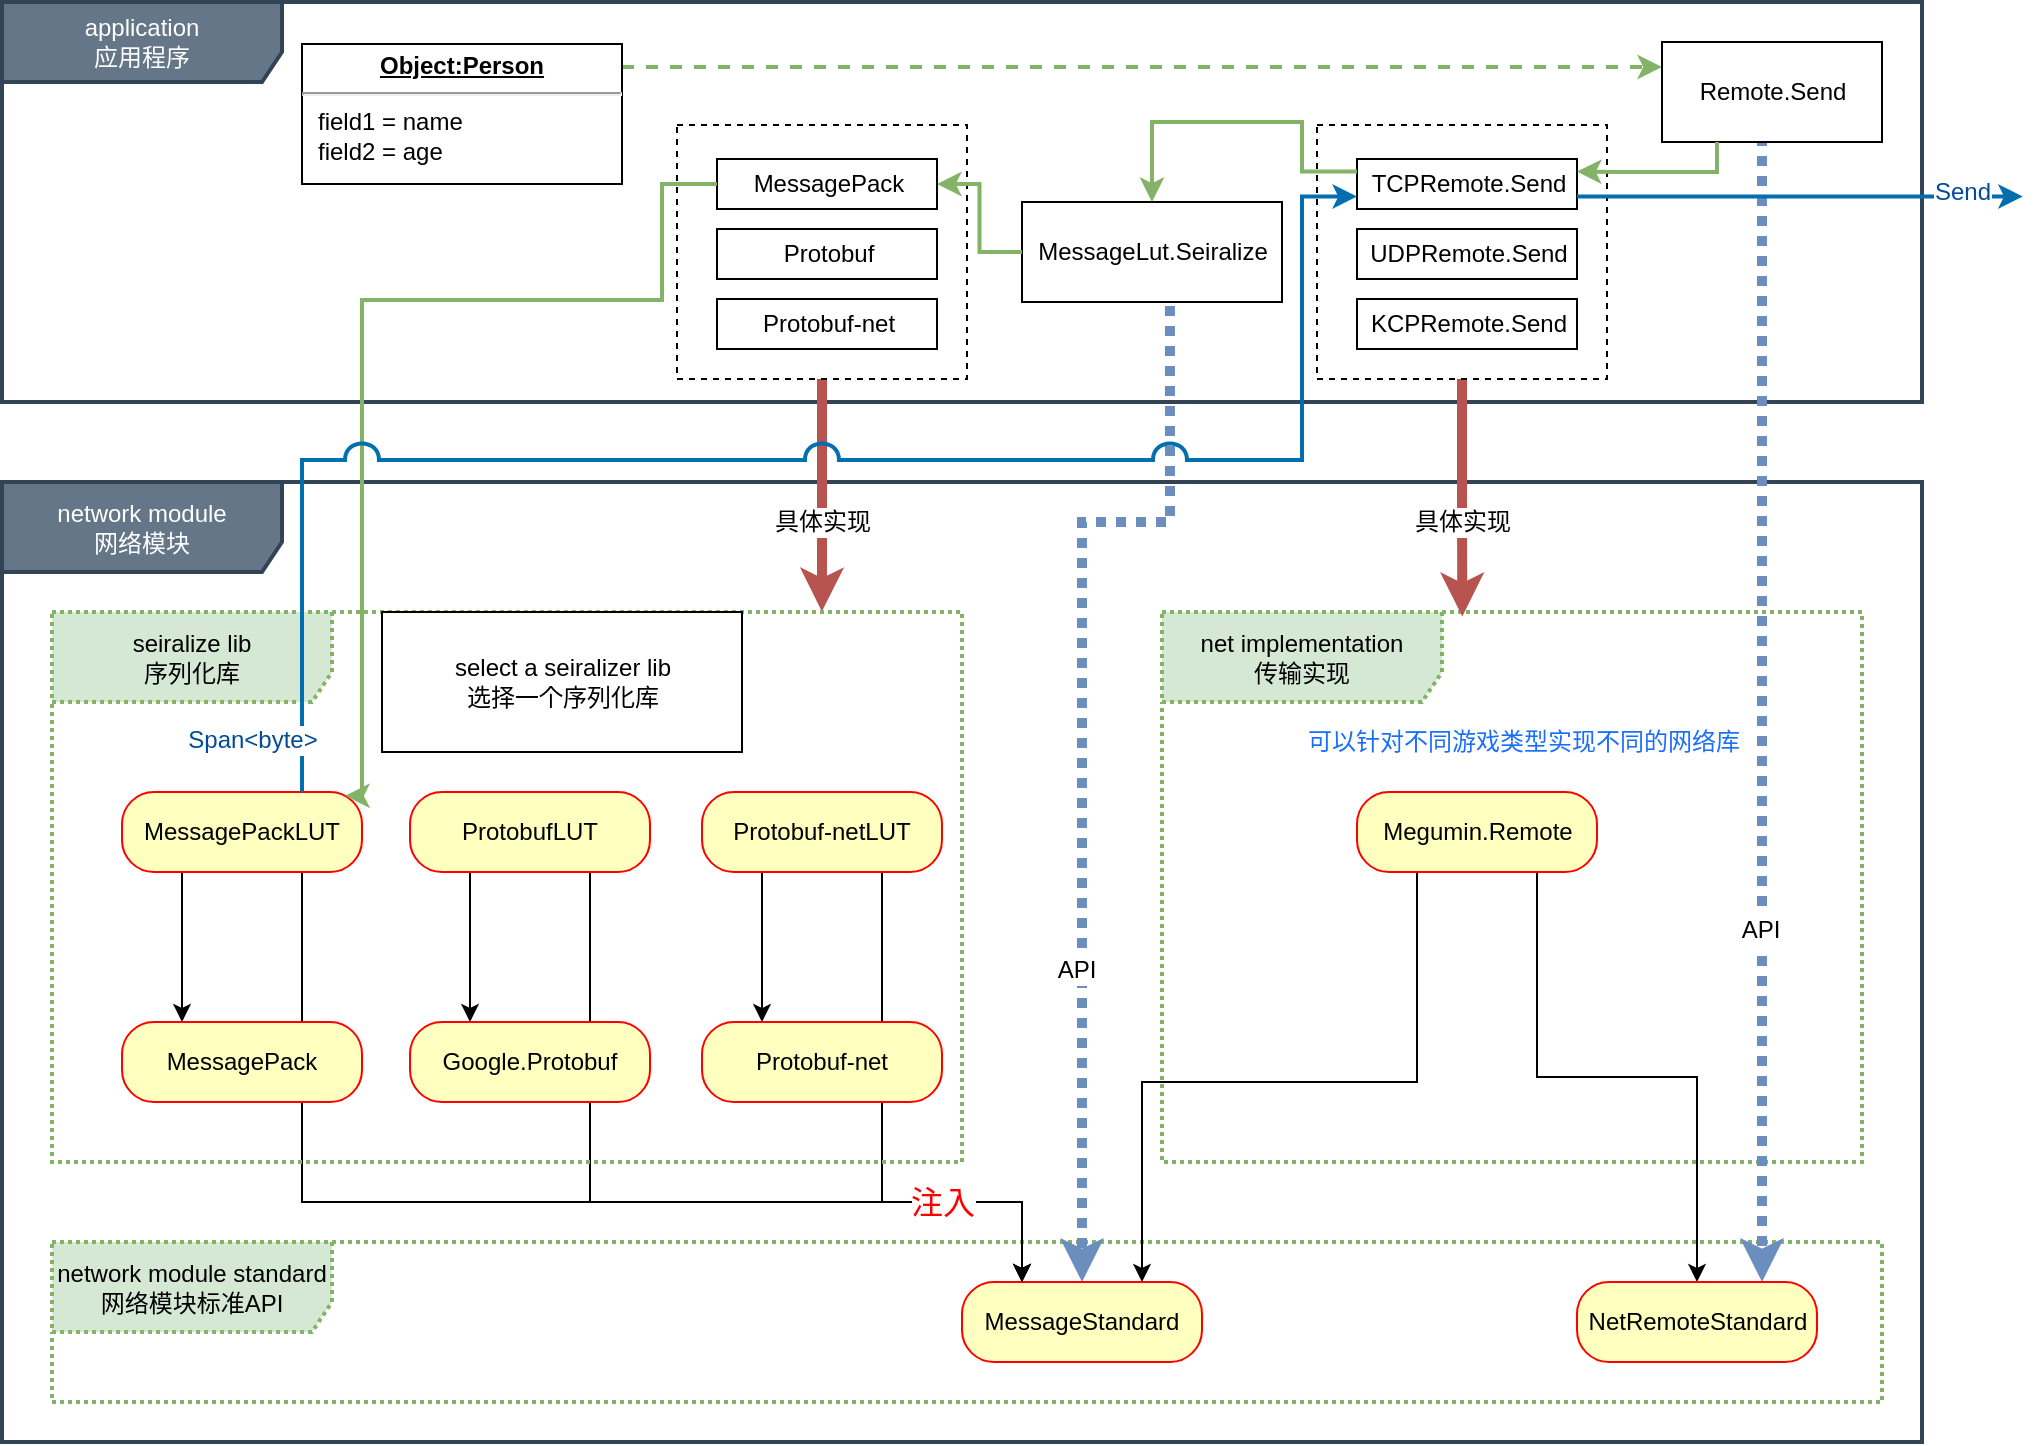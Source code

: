 <mxfile scale="1" border="20" disableSvgWarning="true">
    <diagram name="Page-1" id="58cdce13-f638-feb5-8d6f-7d28b1aa9fa0">
        <mxGraphModel dx="1111" dy="800" grid="1" gridSize="10" guides="1" tooltips="1" connect="1" arrows="1" fold="1" page="1" pageScale="1" pageWidth="1100" pageHeight="850" background="#ffffff" math="0" shadow="0">
            <root>
                <mxCell id="0"/>
                <mxCell id="1" parent="0"/>
                <mxCell id="20" value="network module&lt;br&gt;网络模块" style="shape=umlFrame;whiteSpace=wrap;html=1;width=140;height=45;fillColor=#647687;strokeColor=#314354;fontColor=#ffffff;strokeWidth=2;" parent="1" vertex="1">
                    <mxGeometry x="80" y="280" width="960" height="480" as="geometry"/>
                </mxCell>
                <mxCell id="Yj0L8lBHKAYGmaURv_ew-73" value="network module standard&lt;br&gt;网络模块标准API" style="shape=umlFrame;whiteSpace=wrap;html=1;width=140;height=45;dashed=1;strokeColor=#82b366;fillColor=#d5e8d4;strokeWidth=2;dashPattern=1 1;fontColor=#000000;" parent="1" vertex="1">
                    <mxGeometry x="105" y="660" width="915" height="80" as="geometry"/>
                </mxCell>
                <mxCell id="Yj0L8lBHKAYGmaURv_ew-77" value="&lt;font color=&quot;#000000&quot;&gt;net implementation&lt;br&gt;传输实现&lt;/font&gt;" style="shape=umlFrame;whiteSpace=wrap;html=1;width=140;height=45;dashed=1;strokeColor=#82b366;fillColor=#d5e8d4;strokeWidth=2;dashPattern=1 1;" parent="1" vertex="1">
                    <mxGeometry x="660" y="345" width="350" height="275" as="geometry"/>
                </mxCell>
                <mxCell id="19" value="application&lt;br&gt;应用程序" style="shape=umlFrame;whiteSpace=wrap;html=1;width=140;height=40;fillColor=#647687;strokeColor=#314354;fontColor=#ffffff;strokeWidth=2;" parent="1" vertex="1">
                    <mxGeometry x="80" y="40" width="960" height="200" as="geometry"/>
                </mxCell>
                <mxCell id="42" style="edgeStyle=orthogonalEdgeStyle;rounded=0;jumpStyle=arc;jumpSize=15;html=1;shadow=0;jettySize=auto;orthogonalLoop=1;strokeWidth=5;dashed=1;dashPattern=1 1;strokeColor=#6c8ebf;fillColor=#dae8fc;" parent="1" target="2" edge="1">
                    <mxGeometry relative="1" as="geometry">
                        <Array as="points">
                            <mxPoint x="960" y="87"/>
                        </Array>
                        <mxPoint x="960" y="87" as="sourcePoint"/>
                    </mxGeometry>
                </mxCell>
                <mxCell id="47" value="API" style="text;html=1;resizable=0;points=[];align=center;verticalAlign=middle;labelBackgroundColor=#ffffff;" parent="42" vertex="1" connectable="0">
                    <mxGeometry x="0.406" y="-1" relative="1" as="geometry">
                        <mxPoint as="offset"/>
                    </mxGeometry>
                </mxCell>
                <mxCell id="2" value="NetRemoteStandard" style="rounded=1;whiteSpace=wrap;html=1;arcSize=40;fontColor=#000000;fillColor=#ffffc0;strokeColor=#ff0000;" parent="1" vertex="1">
                    <mxGeometry x="867.5" y="680" width="120" height="40" as="geometry"/>
                </mxCell>
                <mxCell id="71" style="edgeStyle=orthogonalEdgeStyle;rounded=0;html=1;jettySize=auto;orthogonalLoop=1;strokeColor=#b85450;strokeWidth=5;fillColor=#f8cecc;exitX=0.5;exitY=1;exitDx=0;exitDy=0;entryX=0.429;entryY=0.008;entryDx=0;entryDy=0;entryPerimeter=0;" parent="1" source="LpcbZSzhfcztyRUosMWK-76" target="Yj0L8lBHKAYGmaURv_ew-77" edge="1">
                    <mxGeometry relative="1" as="geometry">
                        <mxPoint x="810" y="240" as="sourcePoint"/>
                        <mxPoint x="810" y="330" as="targetPoint"/>
                        <Array as="points"/>
                    </mxGeometry>
                </mxCell>
                <mxCell id="72" value="具体实现" style="text;html=1;resizable=0;points=[];align=center;verticalAlign=middle;labelBackgroundColor=#ffffff;" parent="71" vertex="1" connectable="0">
                    <mxGeometry x="-0.352" y="-2" relative="1" as="geometry">
                        <mxPoint x="2" y="33" as="offset"/>
                    </mxGeometry>
                </mxCell>
                <mxCell id="Yj0L8lBHKAYGmaURv_ew-82" style="edgeStyle=orthogonalEdgeStyle;rounded=0;html=1;exitX=0.75;exitY=1;exitDx=0;exitDy=0;entryX=0.5;entryY=0;entryDx=0;entryDy=0;jettySize=auto;orthogonalLoop=1;" parent="1" source="4" target="2" edge="1">
                    <mxGeometry relative="1" as="geometry"/>
                </mxCell>
                <mxCell id="yL-3vqy_kVXtS4JrEuSm-72" style="edgeStyle=orthogonalEdgeStyle;rounded=0;orthogonalLoop=1;jettySize=auto;html=1;entryX=0.75;entryY=0;entryDx=0;entryDy=0;exitX=0.25;exitY=1;exitDx=0;exitDy=0;" parent="1" source="4" target="7" edge="1">
                    <mxGeometry relative="1" as="geometry">
                        <Array as="points">
                            <mxPoint x="788" y="580"/>
                            <mxPoint x="650" y="580"/>
                        </Array>
                    </mxGeometry>
                </mxCell>
                <mxCell id="4" value="Megumin.Remote" style="rounded=1;whiteSpace=wrap;html=1;arcSize=40;fontColor=#000000;fillColor=#ffffc0;strokeColor=#ff0000;" parent="1" vertex="1">
                    <mxGeometry x="757.5" y="435" width="120" height="40" as="geometry"/>
                </mxCell>
                <mxCell id="41" style="edgeStyle=orthogonalEdgeStyle;rounded=0;jumpStyle=arc;jumpSize=15;html=1;shadow=0;jettySize=auto;orthogonalLoop=1;strokeWidth=5;fillColor=#dae8fc;strokeColor=#6c8ebf;dashed=1;dashPattern=1 1;exitX=0.569;exitY=1.04;exitDx=0;exitDy=0;exitPerimeter=0;entryX=0.5;entryY=0;entryDx=0;entryDy=0;" parent="1" source="61" target="7" edge="1">
                    <mxGeometry relative="1" as="geometry">
                        <Array as="points">
                            <mxPoint x="664" y="300"/>
                            <mxPoint x="620" y="300"/>
                        </Array>
                    </mxGeometry>
                </mxCell>
                <mxCell id="46" value="API" style="text;html=1;resizable=0;points=[];align=center;verticalAlign=middle;labelBackgroundColor=#ffffff;" parent="41" vertex="1" connectable="0">
                    <mxGeometry x="0.411" y="-3" relative="1" as="geometry">
                        <mxPoint as="offset"/>
                    </mxGeometry>
                </mxCell>
                <mxCell id="7" value="MessageStandard" style="rounded=1;whiteSpace=wrap;html=1;arcSize=40;fontColor=#000000;fillColor=#ffffc0;strokeColor=#ff0000;" parent="1" vertex="1">
                    <mxGeometry x="560" y="680" width="120" height="40" as="geometry"/>
                </mxCell>
                <mxCell id="Yj0L8lBHKAYGmaURv_ew-83" style="edgeStyle=orthogonalEdgeStyle;rounded=0;html=1;exitX=0.25;exitY=1;exitDx=0;exitDy=0;entryX=0.25;entryY=0;entryDx=0;entryDy=0;jettySize=auto;orthogonalLoop=1;" parent="1" source="11" target="26" edge="1">
                    <mxGeometry relative="1" as="geometry"/>
                </mxCell>
                <mxCell id="Yj0L8lBHKAYGmaURv_ew-86" style="edgeStyle=orthogonalEdgeStyle;rounded=0;html=1;exitX=0.75;exitY=1;exitDx=0;exitDy=0;entryX=0.25;entryY=0;entryDx=0;entryDy=0;jettySize=auto;orthogonalLoop=1;" parent="1" source="11" target="7" edge="1">
                    <mxGeometry relative="1" as="geometry">
                        <Array as="points">
                            <mxPoint x="230" y="640"/>
                            <mxPoint x="590" y="640"/>
                        </Array>
                    </mxGeometry>
                </mxCell>
                <mxCell id="11" value="MessagePackLUT" style="rounded=1;whiteSpace=wrap;html=1;arcSize=40;fontColor=#000000;fillColor=#ffffc0;strokeColor=#ff0000;" parent="1" vertex="1">
                    <mxGeometry x="140" y="435" width="120" height="40" as="geometry"/>
                </mxCell>
                <mxCell id="Yj0L8lBHKAYGmaURv_ew-85" style="edgeStyle=orthogonalEdgeStyle;rounded=0;html=1;exitX=0.25;exitY=1;exitDx=0;exitDy=0;entryX=0.25;entryY=0;entryDx=0;entryDy=0;jettySize=auto;orthogonalLoop=1;" parent="1" source="12" target="30" edge="1">
                    <mxGeometry relative="1" as="geometry"/>
                </mxCell>
                <mxCell id="Yj0L8lBHKAYGmaURv_ew-88" style="edgeStyle=orthogonalEdgeStyle;rounded=0;html=1;exitX=0.75;exitY=1;exitDx=0;exitDy=0;jettySize=auto;orthogonalLoop=1;entryX=0.25;entryY=0;entryDx=0;entryDy=0;" parent="1" source="12" target="7" edge="1">
                    <mxGeometry relative="1" as="geometry">
                        <mxPoint x="540" y="680" as="targetPoint"/>
                        <Array as="points">
                            <mxPoint x="520" y="640"/>
                            <mxPoint x="590" y="640"/>
                        </Array>
                    </mxGeometry>
                </mxCell>
                <mxCell id="12" value="Protobuf-netLUT" style="rounded=1;whiteSpace=wrap;html=1;arcSize=40;fontColor=#000000;fillColor=#ffffc0;strokeColor=#ff0000;" parent="1" vertex="1">
                    <mxGeometry x="430" y="435" width="120" height="40" as="geometry"/>
                </mxCell>
                <mxCell id="Yj0L8lBHKAYGmaURv_ew-84" style="edgeStyle=orthogonalEdgeStyle;rounded=0;html=1;exitX=0.25;exitY=1;exitDx=0;exitDy=0;entryX=0.25;entryY=0;entryDx=0;entryDy=0;jettySize=auto;orthogonalLoop=1;" parent="1" source="13" target="28" edge="1">
                    <mxGeometry relative="1" as="geometry"/>
                </mxCell>
                <mxCell id="Yj0L8lBHKAYGmaURv_ew-87" style="edgeStyle=orthogonalEdgeStyle;rounded=0;html=1;exitX=0.75;exitY=1;exitDx=0;exitDy=0;jettySize=auto;orthogonalLoop=1;entryX=0.25;entryY=0;entryDx=0;entryDy=0;" parent="1" source="13" target="7" edge="1">
                    <mxGeometry relative="1" as="geometry">
                        <mxPoint x="540" y="680" as="targetPoint"/>
                        <Array as="points">
                            <mxPoint x="374" y="640"/>
                            <mxPoint x="590" y="640"/>
                        </Array>
                    </mxGeometry>
                </mxCell>
                <mxCell id="yL-3vqy_kVXtS4JrEuSm-73" value="注入" style="edgeLabel;html=1;align=center;verticalAlign=middle;resizable=0;points=[];fontSize=16;fontColor=#FF0000;" parent="Yj0L8lBHKAYGmaURv_ew-87" vertex="1" connectable="0">
                    <mxGeometry x="0.634" relative="1" as="geometry">
                        <mxPoint x="-3" as="offset"/>
                    </mxGeometry>
                </mxCell>
                <mxCell id="13" value="ProtobufLUT" style="rounded=1;whiteSpace=wrap;html=1;arcSize=40;fontColor=#000000;fillColor=#ffffc0;strokeColor=#ff0000;" parent="1" vertex="1">
                    <mxGeometry x="284" y="435" width="120" height="40" as="geometry"/>
                </mxCell>
                <mxCell id="37" style="edgeStyle=orthogonalEdgeStyle;rounded=0;html=1;jettySize=auto;orthogonalLoop=1;strokeWidth=5;fillColor=#f8cecc;strokeColor=#b85450;exitX=0.5;exitY=1;exitDx=0;exitDy=0;entryX=0.846;entryY=-0.001;entryDx=0;entryDy=0;entryPerimeter=0;" parent="1" source="LpcbZSzhfcztyRUosMWK-80" target="25" edge="1">
                    <mxGeometry relative="1" as="geometry">
                        <Array as="points">
                            <mxPoint x="490" y="320"/>
                            <mxPoint x="490" y="320"/>
                        </Array>
                        <mxPoint x="343" y="215" as="sourcePoint"/>
                        <mxPoint x="540" y="320" as="targetPoint"/>
                    </mxGeometry>
                </mxCell>
                <mxCell id="45" value="具体实现" style="text;html=1;resizable=0;points=[];align=center;verticalAlign=middle;labelBackgroundColor=#ffffff;" parent="37" vertex="1" connectable="0">
                    <mxGeometry x="-0.298" y="-2" relative="1" as="geometry">
                        <mxPoint x="2" y="30.5" as="offset"/>
                    </mxGeometry>
                </mxCell>
                <mxCell id="25" value="&lt;font color=&quot;#000000&quot;&gt;seiralize lib&lt;br&gt;序列化库&lt;/font&gt;" style="shape=umlFrame;whiteSpace=wrap;html=1;width=140;height=45;dashed=1;fillColor=#d5e8d4;strokeColor=#82b366;strokeWidth=2;dashPattern=1 1;" parent="1" vertex="1">
                    <mxGeometry x="105" y="345" width="455" height="275" as="geometry"/>
                </mxCell>
                <mxCell id="26" value="MessagePack" style="rounded=1;whiteSpace=wrap;html=1;arcSize=40;fontColor=#000000;fillColor=#ffffc0;strokeColor=#ff0000;" parent="1" vertex="1">
                    <mxGeometry x="140" y="550" width="120" height="40" as="geometry"/>
                </mxCell>
                <mxCell id="32" value="select a seiralizer lib&lt;br&gt;选择一个序列化库&lt;br&gt;" style="html=1;" parent="1" vertex="1">
                    <mxGeometry x="270" y="345" width="180" height="70" as="geometry"/>
                </mxCell>
                <mxCell id="56" style="edgeStyle=orthogonalEdgeStyle;rounded=0;jumpStyle=arc;jumpSize=15;html=1;shadow=0;jettySize=auto;orthogonalLoop=1;strokeWidth=2;fillColor=#d5e8d4;strokeColor=#82b366;dashed=1;entryX=0;entryY=0.25;entryDx=0;entryDy=0;" parent="1" source="53" target="54" edge="1">
                    <mxGeometry relative="1" as="geometry">
                        <Array as="points">
                            <mxPoint x="580" y="73"/>
                        </Array>
                        <mxPoint x="880" y="72" as="targetPoint"/>
                    </mxGeometry>
                </mxCell>
                <mxCell id="53" value="&lt;p style=&quot;margin: 0px ; margin-top: 4px ; text-align: center ; text-decoration: underline&quot;&gt;&lt;b&gt;Object:Person&lt;/b&gt;&lt;/p&gt;&lt;hr&gt;&lt;p style=&quot;margin: 0px ; margin-left: 8px&quot;&gt;field1 = name&lt;br&gt;field2 = age&lt;br&gt;&lt;/p&gt;" style="verticalAlign=top;align=left;overflow=fill;fontSize=12;fontFamily=Helvetica;html=1;" parent="1" vertex="1">
                    <mxGeometry x="230" y="61" width="160" height="70" as="geometry"/>
                </mxCell>
                <mxCell id="54" value="Remote.Send&lt;br&gt;" style="html=1;" parent="1" vertex="1">
                    <mxGeometry x="910" y="60" width="110" height="50" as="geometry"/>
                </mxCell>
                <mxCell id="61" value="MessageLut.Seiralize" style="html=1;" parent="1" vertex="1">
                    <mxGeometry x="590" y="140" width="130" height="50" as="geometry"/>
                </mxCell>
                <mxCell id="LpcbZSzhfcztyRUosMWK-77" value="" style="group" parent="1" vertex="1" connectable="0">
                    <mxGeometry x="737.5" y="101.5" width="145" height="127" as="geometry"/>
                </mxCell>
                <mxCell id="LpcbZSzhfcztyRUosMWK-76" value="" style="rounded=0;whiteSpace=wrap;html=1;dashed=1;" parent="LpcbZSzhfcztyRUosMWK-77" vertex="1">
                    <mxGeometry width="145" height="127" as="geometry"/>
                </mxCell>
                <mxCell id="59" value="TCPRemote.Send&lt;br&gt;" style="html=1;" parent="LpcbZSzhfcztyRUosMWK-77" vertex="1">
                    <mxGeometry x="20" y="17" width="110" height="25" as="geometry"/>
                </mxCell>
                <mxCell id="LpcbZSzhfcztyRUosMWK-73" value="UDPRemote.Send&lt;br&gt;" style="html=1;" parent="LpcbZSzhfcztyRUosMWK-77" vertex="1">
                    <mxGeometry x="20" y="52" width="110" height="25" as="geometry"/>
                </mxCell>
                <mxCell id="LpcbZSzhfcztyRUosMWK-74" value="KCPRemote.Send&lt;br&gt;" style="html=1;" parent="LpcbZSzhfcztyRUosMWK-77" vertex="1">
                    <mxGeometry x="20" y="87" width="110" height="25" as="geometry"/>
                </mxCell>
                <mxCell id="LpcbZSzhfcztyRUosMWK-79" value="" style="group" parent="1" vertex="1" connectable="0">
                    <mxGeometry x="417.5" y="101.5" width="145" height="127" as="geometry"/>
                </mxCell>
                <mxCell id="LpcbZSzhfcztyRUosMWK-80" value="" style="rounded=0;whiteSpace=wrap;html=1;dashed=1;" parent="LpcbZSzhfcztyRUosMWK-79" vertex="1">
                    <mxGeometry width="145" height="127" as="geometry"/>
                </mxCell>
                <mxCell id="LpcbZSzhfcztyRUosMWK-81" value="MessagePack" style="html=1;" parent="LpcbZSzhfcztyRUosMWK-79" vertex="1">
                    <mxGeometry x="20" y="17" width="110" height="25" as="geometry"/>
                </mxCell>
                <mxCell id="LpcbZSzhfcztyRUosMWK-82" value="Protobuf&lt;br&gt;" style="html=1;" parent="LpcbZSzhfcztyRUosMWK-79" vertex="1">
                    <mxGeometry x="20" y="52" width="110" height="25" as="geometry"/>
                </mxCell>
                <mxCell id="LpcbZSzhfcztyRUosMWK-83" value="Protobuf-net&lt;br&gt;" style="html=1;" parent="LpcbZSzhfcztyRUosMWK-79" vertex="1">
                    <mxGeometry x="20" y="87" width="110" height="25" as="geometry"/>
                </mxCell>
                <mxCell id="LpcbZSzhfcztyRUosMWK-84" style="edgeStyle=orthogonalEdgeStyle;rounded=0;html=1;exitX=0;exitY=0.5;exitDx=0;exitDy=0;endArrow=classic;jettySize=auto;orthogonalLoop=1;strokeColor=#82b366;shadow=0;strokeWidth=2;fillColor=#d5e8d4;" parent="1" source="61" target="LpcbZSzhfcztyRUosMWK-81" edge="1">
                    <mxGeometry relative="1" as="geometry"/>
                </mxCell>
                <mxCell id="LpcbZSzhfcztyRUosMWK-86" style="edgeStyle=orthogonalEdgeStyle;rounded=0;html=1;exitX=0;exitY=0.5;exitDx=0;exitDy=0;endArrow=classic;jettySize=auto;orthogonalLoop=1;strokeColor=#82b366;shadow=0;strokeWidth=2;fillColor=#d5e8d4;entryX=0.93;entryY=0.048;entryDx=0;entryDy=0;entryPerimeter=0;" parent="1" source="LpcbZSzhfcztyRUosMWK-81" target="11" edge="1">
                    <mxGeometry relative="1" as="geometry">
                        <mxPoint x="280" y="430" as="targetPoint"/>
                        <Array as="points">
                            <mxPoint x="410" y="131"/>
                            <mxPoint x="410" y="189"/>
                            <mxPoint x="260" y="189"/>
                            <mxPoint x="260" y="437"/>
                        </Array>
                    </mxGeometry>
                </mxCell>
                <mxCell id="LpcbZSzhfcztyRUosMWK-78" style="edgeStyle=orthogonalEdgeStyle;rounded=0;html=1;exitX=0.25;exitY=1;exitDx=0;exitDy=0;endArrow=classic;jettySize=auto;orthogonalLoop=1;strokeColor=#82b366;shadow=0;strokeWidth=2;fillColor=#d5e8d4;entryX=1;entryY=0.25;entryDx=0;entryDy=0;" parent="1" source="54" target="59" edge="1">
                    <mxGeometry relative="1" as="geometry">
                        <Array as="points">
                            <mxPoint x="937" y="125"/>
                            <mxPoint x="889" y="125"/>
                        </Array>
                    </mxGeometry>
                </mxCell>
                <mxCell id="vPkLRx03v5zsA_5CtVBh-73" style="edgeStyle=orthogonalEdgeStyle;rounded=0;html=1;exitX=0;exitY=0.25;exitDx=0;exitDy=0;entryX=0.5;entryY=0;entryDx=0;entryDy=0;jettySize=auto;orthogonalLoop=1;shadow=0;strokeColor=#82b366;strokeWidth=2;fillColor=#d5e8d4;" parent="1" source="59" target="61" edge="1">
                    <mxGeometry relative="1" as="geometry">
                        <Array as="points">
                            <mxPoint x="730" y="125"/>
                            <mxPoint x="730" y="100"/>
                            <mxPoint x="655" y="100"/>
                        </Array>
                    </mxGeometry>
                </mxCell>
                <mxCell id="58" style="edgeStyle=orthogonalEdgeStyle;rounded=0;jumpStyle=arc;jumpSize=15;html=1;entryX=0;entryY=0.75;shadow=0;jettySize=auto;orthogonalLoop=1;strokeWidth=2;fillColor=#1ba1e2;strokeColor=#006EAF;exitX=0.75;exitY=0;exitDx=0;exitDy=0;entryDx=0;entryDy=0;" parent="1" source="11" target="59" edge="1">
                    <mxGeometry relative="1" as="geometry">
                        <Array as="points">
                            <mxPoint x="230" y="269"/>
                            <mxPoint x="730" y="269"/>
                            <mxPoint x="730" y="137"/>
                        </Array>
                    </mxGeometry>
                </mxCell>
                <mxCell id="vPkLRx03v5zsA_5CtVBh-74" value="Span&amp;lt;byte&amp;gt;" style="text;html=1;resizable=0;points=[];align=center;verticalAlign=middle;labelBackgroundColor=#ffffff;direction=south;rotation=0;fontColor=#004C99;" parent="58" vertex="1" connectable="0">
                    <mxGeometry x="0.105" y="2" relative="1" as="geometry">
                        <mxPoint x="-315.5" y="142" as="offset"/>
                    </mxGeometry>
                </mxCell>
                <mxCell id="vPkLRx03v5zsA_5CtVBh-75" style="edgeStyle=orthogonalEdgeStyle;rounded=0;html=1;exitX=1;exitY=0.75;exitDx=0;exitDy=0;jettySize=auto;orthogonalLoop=1;fontColor=#000000;shadow=0;strokeColor=#006EAF;strokeWidth=2;fillColor=#1ba1e2;" parent="1" source="59" edge="1">
                    <mxGeometry relative="1" as="geometry">
                        <mxPoint x="1090.388" y="137.233" as="targetPoint"/>
                    </mxGeometry>
                </mxCell>
                <mxCell id="vPkLRx03v5zsA_5CtVBh-76" value="Send" style="text;html=1;resizable=0;points=[];align=center;verticalAlign=middle;labelBackgroundColor=#ffffff;fontColor=#004C99;" parent="vPkLRx03v5zsA_5CtVBh-75" vertex="1" connectable="0">
                    <mxGeometry x="0.702" y="-1" relative="1" as="geometry">
                        <mxPoint x="3" y="-3.5" as="offset"/>
                    </mxGeometry>
                </mxCell>
                <mxCell id="30" value="Protobuf-net" style="rounded=1;whiteSpace=wrap;html=1;arcSize=40;fontColor=#000000;fillColor=#ffffc0;strokeColor=#ff0000;" parent="1" vertex="1">
                    <mxGeometry x="430" y="550" width="120" height="40" as="geometry"/>
                </mxCell>
                <mxCell id="28" value="Google.Protobuf" style="rounded=1;whiteSpace=wrap;html=1;arcSize=40;fontColor=#000000;fillColor=#ffffc0;strokeColor=#ff0000;" parent="1" vertex="1">
                    <mxGeometry x="284" y="550" width="120" height="40" as="geometry"/>
                </mxCell>
                <mxCell id="74" value="&lt;font color=&quot;#196eff&quot;&gt;可以针对不同游戏类型实现不同的网络库&lt;/font&gt;" style="text;html=1;strokeColor=none;fillColor=none;align=center;verticalAlign=middle;whiteSpace=wrap;rounded=0;" vertex="1" parent="1">
                    <mxGeometry x="710" y="405" width="262" height="10" as="geometry"/>
                </mxCell>
            </root>
        </mxGraphModel>
    </diagram>
</mxfile>